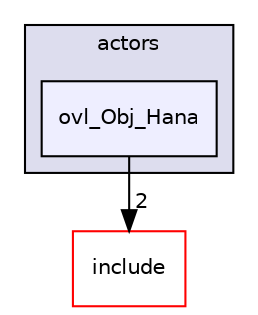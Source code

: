 digraph "src/overlays/actors/ovl_Obj_Hana" {
  compound=true
  node [ fontsize="10", fontname="Helvetica"];
  edge [ labelfontsize="10", labelfontname="Helvetica"];
  subgraph clusterdir_e93473484be31ce7bcb356bd643a22f8 {
    graph [ bgcolor="#ddddee", pencolor="black", label="actors" fontname="Helvetica", fontsize="10", URL="dir_e93473484be31ce7bcb356bd643a22f8.html"]
  dir_0bcb0e601b967763afa55c629ebf87f5 [shape=box, label="ovl_Obj_Hana", style="filled", fillcolor="#eeeeff", pencolor="black", URL="dir_0bcb0e601b967763afa55c629ebf87f5.html"];
  }
  dir_d44c64559bbebec7f509842c48db8b23 [shape=box label="include" fillcolor="white" style="filled" color="red" URL="dir_d44c64559bbebec7f509842c48db8b23.html"];
  dir_0bcb0e601b967763afa55c629ebf87f5->dir_d44c64559bbebec7f509842c48db8b23 [headlabel="2", labeldistance=1.5 headhref="dir_000412_000000.html"];
}
